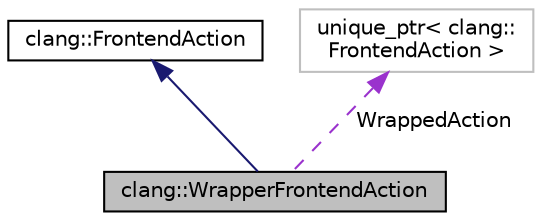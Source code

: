 digraph "clang::WrapperFrontendAction"
{
 // LATEX_PDF_SIZE
  bgcolor="transparent";
  edge [fontname="Helvetica",fontsize="10",labelfontname="Helvetica",labelfontsize="10"];
  node [fontname="Helvetica",fontsize="10",shape=record];
  Node1 [label="clang::WrapperFrontendAction",height=0.2,width=0.4,color="black", fillcolor="grey75", style="filled", fontcolor="black",tooltip="A frontend action which simply wraps some other runtime-specified frontend action."];
  Node2 -> Node1 [dir="back",color="midnightblue",fontsize="10",style="solid",fontname="Helvetica"];
  Node2 [label="clang::FrontendAction",height=0.2,width=0.4,color="black",URL="$classclang_1_1FrontendAction.html",tooltip="Abstract base class for actions which can be performed by the frontend."];
  Node3 -> Node1 [dir="back",color="darkorchid3",fontsize="10",style="dashed",label=" WrappedAction" ,fontname="Helvetica"];
  Node3 [label="unique_ptr\< clang::\lFrontendAction \>",height=0.2,width=0.4,color="grey75",tooltip=" "];
}
